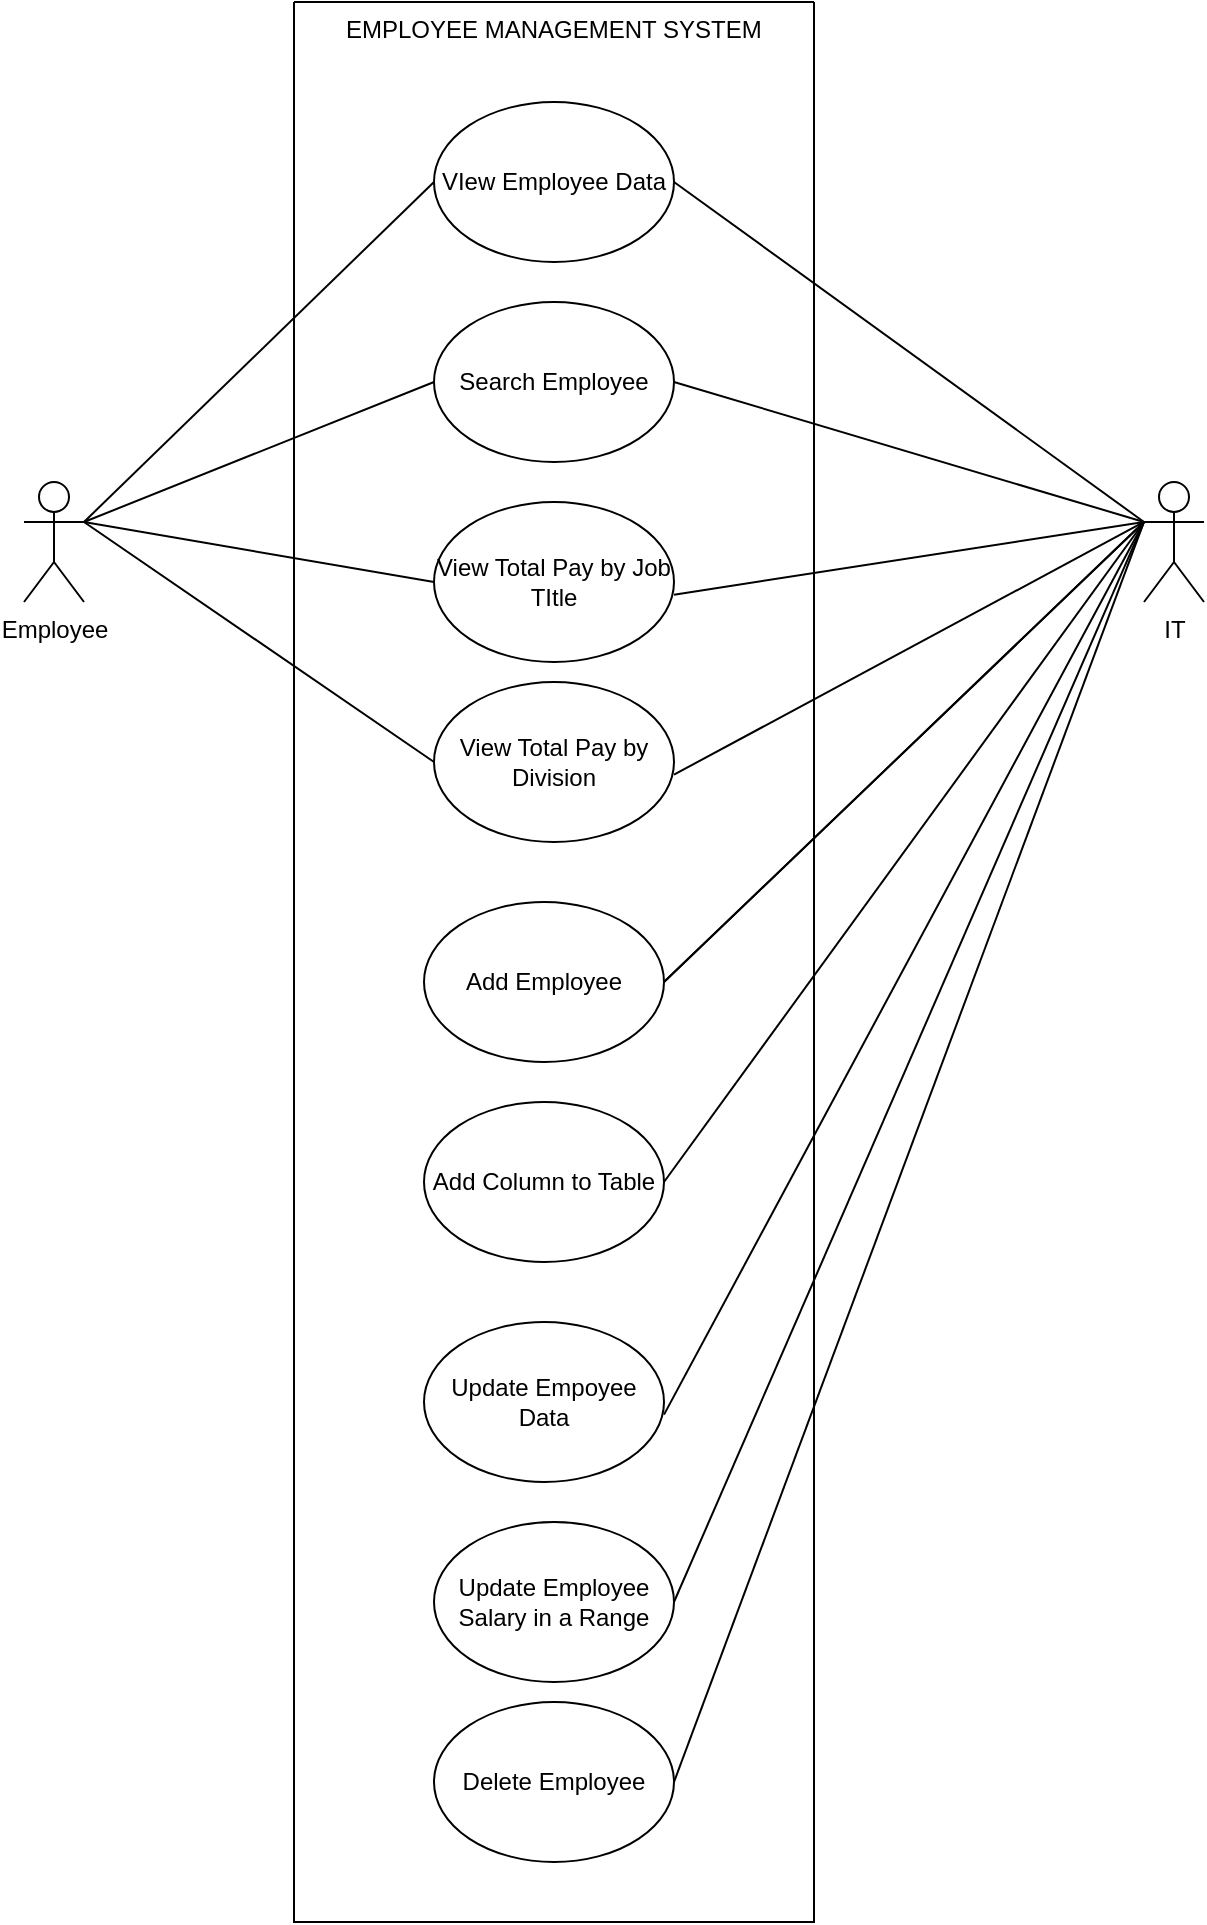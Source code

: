 <mxfile version="24.6.5" type="github">
  <diagram name="Page-1" id="N6Xf3aNSx_Kv6TMhR8r-">
    <mxGraphModel dx="952" dy="971" grid="1" gridSize="10" guides="1" tooltips="1" connect="1" arrows="1" fold="1" page="1" pageScale="1" pageWidth="850" pageHeight="1100" math="0" shadow="0">
      <root>
        <mxCell id="0" />
        <mxCell id="1" parent="0" />
        <mxCell id="H_PQNdI-adibayKPYteU-1" value="Employee" style="shape=umlActor;verticalLabelPosition=bottom;verticalAlign=top;html=1;outlineConnect=0;" parent="1" vertex="1">
          <mxGeometry x="160" y="270" width="30" height="60" as="geometry" />
        </mxCell>
        <mxCell id="H_PQNdI-adibayKPYteU-2" value="" style="swimlane;startSize=0;" parent="1" vertex="1">
          <mxGeometry x="295" y="30" width="260" height="960" as="geometry" />
        </mxCell>
        <mxCell id="H_PQNdI-adibayKPYteU-3" value="EMPLOYEE MANAGEMENT SYSTEM" style="text;strokeColor=none;fillColor=none;align=left;verticalAlign=top;spacingLeft=4;spacingRight=4;overflow=hidden;rotatable=0;points=[[0,0.5],[1,0.5]];portConstraint=eastwest;whiteSpace=wrap;html=1;" parent="H_PQNdI-adibayKPYteU-2" vertex="1">
          <mxGeometry x="20" width="220" height="26" as="geometry" />
        </mxCell>
        <mxCell id="H_PQNdI-adibayKPYteU-4" value="VIew Employee Data" style="ellipse;whiteSpace=wrap;html=1;" parent="H_PQNdI-adibayKPYteU-2" vertex="1">
          <mxGeometry x="70" y="50" width="120" height="80" as="geometry" />
        </mxCell>
        <mxCell id="H_PQNdI-adibayKPYteU-5" value="Search Employee" style="ellipse;whiteSpace=wrap;html=1;" parent="H_PQNdI-adibayKPYteU-2" vertex="1">
          <mxGeometry x="70" y="150" width="120" height="80" as="geometry" />
        </mxCell>
        <mxCell id="05NDWI3WdxfiruJlpwwG-2" value="&lt;div&gt;View Total Pay by Job TItle&lt;/div&gt;" style="ellipse;whiteSpace=wrap;html=1;" vertex="1" parent="H_PQNdI-adibayKPYteU-2">
          <mxGeometry x="70" y="250" width="120" height="80" as="geometry" />
        </mxCell>
        <mxCell id="05NDWI3WdxfiruJlpwwG-3" value="" style="endArrow=none;html=1;rounded=0;endFill=0;entryX=1;entryY=0.579;entryDx=0;entryDy=0;entryPerimeter=0;" edge="1" parent="H_PQNdI-adibayKPYteU-2" target="05NDWI3WdxfiruJlpwwG-2">
          <mxGeometry width="50" height="50" relative="1" as="geometry">
            <mxPoint x="425" y="260" as="sourcePoint" />
            <mxPoint x="195" y="740" as="targetPoint" />
          </mxGeometry>
        </mxCell>
        <mxCell id="05NDWI3WdxfiruJlpwwG-5" value="&lt;div&gt;View Total Pay by Division&lt;br&gt;&lt;/div&gt;" style="ellipse;whiteSpace=wrap;html=1;" vertex="1" parent="H_PQNdI-adibayKPYteU-2">
          <mxGeometry x="70" y="340" width="120" height="80" as="geometry" />
        </mxCell>
        <mxCell id="H_PQNdI-adibayKPYteU-6" value="Add Employee" style="ellipse;whiteSpace=wrap;html=1;" parent="H_PQNdI-adibayKPYteU-2" vertex="1">
          <mxGeometry x="65" y="450" width="120" height="80" as="geometry" />
        </mxCell>
        <mxCell id="H_PQNdI-adibayKPYteU-7" value="Add Column to Table" style="ellipse;whiteSpace=wrap;html=1;" parent="H_PQNdI-adibayKPYteU-2" vertex="1">
          <mxGeometry x="65" y="550" width="120" height="80" as="geometry" />
        </mxCell>
        <mxCell id="SPbPWe5hKHwfve0Wy9uy-5" value="" style="endArrow=none;html=1;rounded=0;entryX=1;entryY=0.5;entryDx=0;entryDy=0;endFill=0;" parent="H_PQNdI-adibayKPYteU-2" target="H_PQNdI-adibayKPYteU-7" edge="1">
          <mxGeometry width="50" height="50" relative="1" as="geometry">
            <mxPoint x="425" y="260" as="sourcePoint" />
            <mxPoint x="200" y="340" as="targetPoint" />
          </mxGeometry>
        </mxCell>
        <mxCell id="Sg7VVHkv524kO6aiyewT-9" value="Update Empoyee Data" style="ellipse;whiteSpace=wrap;html=1;" parent="H_PQNdI-adibayKPYteU-2" vertex="1">
          <mxGeometry x="65" y="660" width="120" height="80" as="geometry" />
        </mxCell>
        <mxCell id="Sg7VVHkv524kO6aiyewT-7" value="Update Employee Salary in a Range" style="ellipse;whiteSpace=wrap;html=1;" parent="H_PQNdI-adibayKPYteU-2" vertex="1">
          <mxGeometry x="70" y="760" width="120" height="80" as="geometry" />
        </mxCell>
        <mxCell id="05NDWI3WdxfiruJlpwwG-10" value="Delete Employee" style="ellipse;whiteSpace=wrap;html=1;" vertex="1" parent="H_PQNdI-adibayKPYteU-2">
          <mxGeometry x="70" y="850" width="120" height="80" as="geometry" />
        </mxCell>
        <mxCell id="H_PQNdI-adibayKPYteU-8" value="" style="endArrow=none;html=1;rounded=0;exitX=1;exitY=0.333;exitDx=0;exitDy=0;exitPerimeter=0;entryX=0;entryY=0.5;entryDx=0;entryDy=0;endFill=0;" parent="1" source="H_PQNdI-adibayKPYteU-1" target="H_PQNdI-adibayKPYteU-4" edge="1">
          <mxGeometry width="50" height="50" relative="1" as="geometry">
            <mxPoint x="400" y="440" as="sourcePoint" />
            <mxPoint x="450" y="390" as="targetPoint" />
          </mxGeometry>
        </mxCell>
        <mxCell id="H_PQNdI-adibayKPYteU-9" value="" style="endArrow=none;html=1;rounded=0;entryX=0;entryY=0.5;entryDx=0;entryDy=0;endFill=0;" parent="1" target="H_PQNdI-adibayKPYteU-5" edge="1">
          <mxGeometry width="50" height="50" relative="1" as="geometry">
            <mxPoint x="190" y="290" as="sourcePoint" />
            <mxPoint x="375" y="130" as="targetPoint" />
          </mxGeometry>
        </mxCell>
        <mxCell id="SPbPWe5hKHwfve0Wy9uy-1" value="IT" style="shape=umlActor;verticalLabelPosition=bottom;verticalAlign=top;html=1;outlineConnect=0;" parent="1" vertex="1">
          <mxGeometry x="720" y="270" width="30" height="60" as="geometry" />
        </mxCell>
        <mxCell id="SPbPWe5hKHwfve0Wy9uy-2" value="" style="endArrow=none;html=1;rounded=0;exitX=0;exitY=0.333;exitDx=0;exitDy=0;exitPerimeter=0;entryX=1;entryY=0.5;entryDx=0;entryDy=0;endFill=0;" parent="1" source="SPbPWe5hKHwfve0Wy9uy-1" target="H_PQNdI-adibayKPYteU-4" edge="1">
          <mxGeometry width="50" height="50" relative="1" as="geometry">
            <mxPoint x="200" y="300" as="sourcePoint" />
            <mxPoint x="375" y="130" as="targetPoint" />
          </mxGeometry>
        </mxCell>
        <mxCell id="SPbPWe5hKHwfve0Wy9uy-3" value="" style="endArrow=none;html=1;rounded=0;exitX=0;exitY=0.333;exitDx=0;exitDy=0;exitPerimeter=0;entryX=1;entryY=0.5;entryDx=0;entryDy=0;endFill=0;" parent="1" source="SPbPWe5hKHwfve0Wy9uy-1" target="H_PQNdI-adibayKPYteU-5" edge="1">
          <mxGeometry width="50" height="50" relative="1" as="geometry">
            <mxPoint x="730" y="300" as="sourcePoint" />
            <mxPoint x="495" y="130" as="targetPoint" />
          </mxGeometry>
        </mxCell>
        <mxCell id="SPbPWe5hKHwfve0Wy9uy-4" value="" style="endArrow=none;html=1;rounded=0;entryX=1;entryY=0.5;entryDx=0;entryDy=0;endFill=0;" parent="1" target="H_PQNdI-adibayKPYteU-6" edge="1">
          <mxGeometry width="50" height="50" relative="1" as="geometry">
            <mxPoint x="720" y="290" as="sourcePoint" />
            <mxPoint x="495" y="250" as="targetPoint" />
          </mxGeometry>
        </mxCell>
        <mxCell id="Sg7VVHkv524kO6aiyewT-8" value="" style="endArrow=none;html=1;rounded=0;endFill=0;exitX=0;exitY=0.333;exitDx=0;exitDy=0;exitPerimeter=0;entryX=1;entryY=0.5;entryDx=0;entryDy=0;" parent="1" source="SPbPWe5hKHwfve0Wy9uy-1" target="Sg7VVHkv524kO6aiyewT-7" edge="1">
          <mxGeometry width="50" height="50" relative="1" as="geometry">
            <mxPoint x="730" y="300" as="sourcePoint" />
            <mxPoint x="690" y="610" as="targetPoint" />
          </mxGeometry>
        </mxCell>
        <mxCell id="Sg7VVHkv524kO6aiyewT-10" value="" style="endArrow=none;html=1;rounded=0;endFill=0;entryX=1;entryY=0.579;entryDx=0;entryDy=0;entryPerimeter=0;" parent="1" target="Sg7VVHkv524kO6aiyewT-9" edge="1">
          <mxGeometry width="50" height="50" relative="1" as="geometry">
            <mxPoint x="720" y="290" as="sourcePoint" />
            <mxPoint x="490" y="670" as="targetPoint" />
          </mxGeometry>
        </mxCell>
        <mxCell id="05NDWI3WdxfiruJlpwwG-6" value="" style="endArrow=none;html=1;rounded=0;endFill=0;entryX=1;entryY=0.579;entryDx=0;entryDy=0;entryPerimeter=0;exitX=0;exitY=0.333;exitDx=0;exitDy=0;exitPerimeter=0;" edge="1" parent="1" target="05NDWI3WdxfiruJlpwwG-5" source="SPbPWe5hKHwfve0Wy9uy-1">
          <mxGeometry width="50" height="50" relative="1" as="geometry">
            <mxPoint x="730" y="300" as="sourcePoint" />
            <mxPoint x="500" y="780" as="targetPoint" />
          </mxGeometry>
        </mxCell>
        <mxCell id="05NDWI3WdxfiruJlpwwG-7" value="" style="endArrow=none;html=1;rounded=0;endFill=0;entryX=0;entryY=0.5;entryDx=0;entryDy=0;" edge="1" parent="1" target="05NDWI3WdxfiruJlpwwG-2">
          <mxGeometry width="50" height="50" relative="1" as="geometry">
            <mxPoint x="190" y="290" as="sourcePoint" />
            <mxPoint x="375" y="250" as="targetPoint" />
          </mxGeometry>
        </mxCell>
        <mxCell id="05NDWI3WdxfiruJlpwwG-8" value="" style="endArrow=none;html=1;rounded=0;endFill=0;entryX=0;entryY=0.5;entryDx=0;entryDy=0;" edge="1" parent="1" target="05NDWI3WdxfiruJlpwwG-5">
          <mxGeometry width="50" height="50" relative="1" as="geometry">
            <mxPoint x="190" y="290" as="sourcePoint" />
            <mxPoint x="375" y="780" as="targetPoint" />
          </mxGeometry>
        </mxCell>
        <mxCell id="05NDWI3WdxfiruJlpwwG-9" value="" style="endArrow=none;html=1;rounded=0;entryX=1;entryY=0.5;entryDx=0;entryDy=0;endFill=0;" edge="1" parent="1" target="H_PQNdI-adibayKPYteU-6">
          <mxGeometry width="50" height="50" relative="1" as="geometry">
            <mxPoint x="720" y="290" as="sourcePoint" />
            <mxPoint x="690" y="700" as="targetPoint" />
          </mxGeometry>
        </mxCell>
        <mxCell id="05NDWI3WdxfiruJlpwwG-11" value="" style="endArrow=none;html=1;rounded=0;endFill=0;exitX=0;exitY=0.333;exitDx=0;exitDy=0;exitPerimeter=0;entryX=1;entryY=0.5;entryDx=0;entryDy=0;" edge="1" parent="1" target="05NDWI3WdxfiruJlpwwG-10" source="SPbPWe5hKHwfve0Wy9uy-1">
          <mxGeometry width="50" height="50" relative="1" as="geometry">
            <mxPoint x="720" y="380" as="sourcePoint" />
            <mxPoint x="690" y="700" as="targetPoint" />
          </mxGeometry>
        </mxCell>
      </root>
    </mxGraphModel>
  </diagram>
</mxfile>
